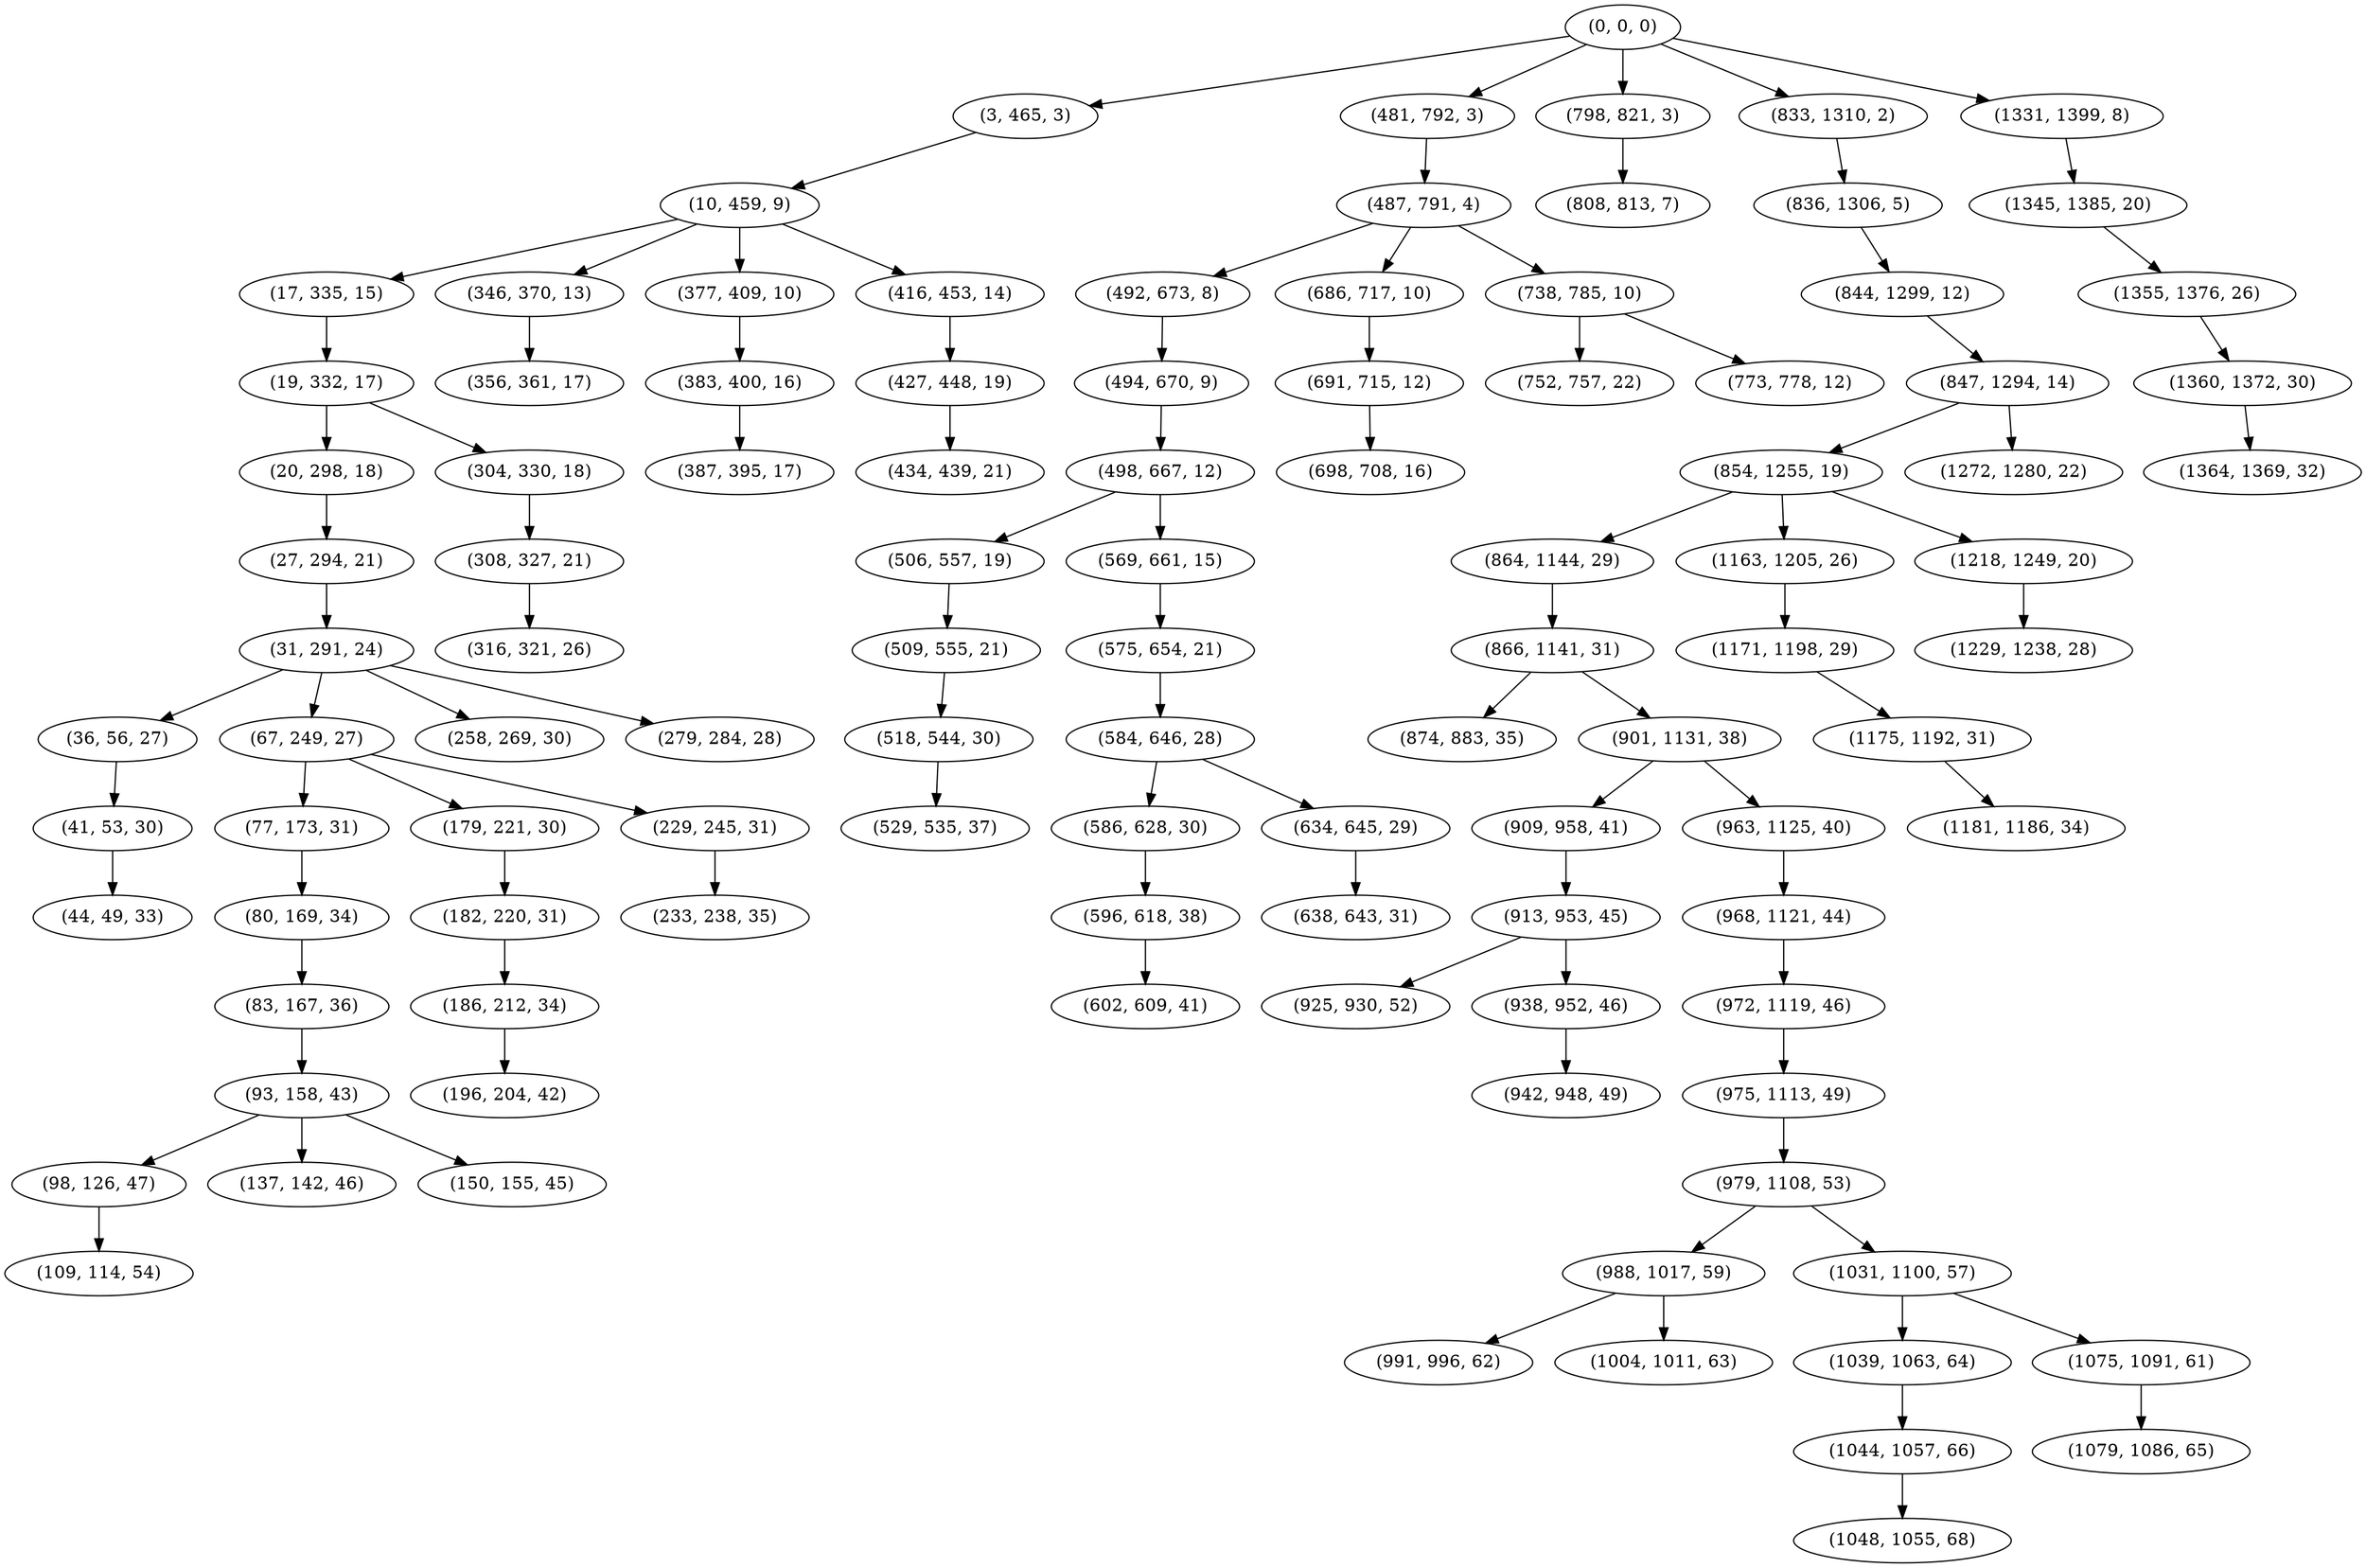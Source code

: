 digraph tree {
    "(0, 0, 0)";
    "(3, 465, 3)";
    "(10, 459, 9)";
    "(17, 335, 15)";
    "(19, 332, 17)";
    "(20, 298, 18)";
    "(27, 294, 21)";
    "(31, 291, 24)";
    "(36, 56, 27)";
    "(41, 53, 30)";
    "(44, 49, 33)";
    "(67, 249, 27)";
    "(77, 173, 31)";
    "(80, 169, 34)";
    "(83, 167, 36)";
    "(93, 158, 43)";
    "(98, 126, 47)";
    "(109, 114, 54)";
    "(137, 142, 46)";
    "(150, 155, 45)";
    "(179, 221, 30)";
    "(182, 220, 31)";
    "(186, 212, 34)";
    "(196, 204, 42)";
    "(229, 245, 31)";
    "(233, 238, 35)";
    "(258, 269, 30)";
    "(279, 284, 28)";
    "(304, 330, 18)";
    "(308, 327, 21)";
    "(316, 321, 26)";
    "(346, 370, 13)";
    "(356, 361, 17)";
    "(377, 409, 10)";
    "(383, 400, 16)";
    "(387, 395, 17)";
    "(416, 453, 14)";
    "(427, 448, 19)";
    "(434, 439, 21)";
    "(481, 792, 3)";
    "(487, 791, 4)";
    "(492, 673, 8)";
    "(494, 670, 9)";
    "(498, 667, 12)";
    "(506, 557, 19)";
    "(509, 555, 21)";
    "(518, 544, 30)";
    "(529, 535, 37)";
    "(569, 661, 15)";
    "(575, 654, 21)";
    "(584, 646, 28)";
    "(586, 628, 30)";
    "(596, 618, 38)";
    "(602, 609, 41)";
    "(634, 645, 29)";
    "(638, 643, 31)";
    "(686, 717, 10)";
    "(691, 715, 12)";
    "(698, 708, 16)";
    "(738, 785, 10)";
    "(752, 757, 22)";
    "(773, 778, 12)";
    "(798, 821, 3)";
    "(808, 813, 7)";
    "(833, 1310, 2)";
    "(836, 1306, 5)";
    "(844, 1299, 12)";
    "(847, 1294, 14)";
    "(854, 1255, 19)";
    "(864, 1144, 29)";
    "(866, 1141, 31)";
    "(874, 883, 35)";
    "(901, 1131, 38)";
    "(909, 958, 41)";
    "(913, 953, 45)";
    "(925, 930, 52)";
    "(938, 952, 46)";
    "(942, 948, 49)";
    "(963, 1125, 40)";
    "(968, 1121, 44)";
    "(972, 1119, 46)";
    "(975, 1113, 49)";
    "(979, 1108, 53)";
    "(988, 1017, 59)";
    "(991, 996, 62)";
    "(1004, 1011, 63)";
    "(1031, 1100, 57)";
    "(1039, 1063, 64)";
    "(1044, 1057, 66)";
    "(1048, 1055, 68)";
    "(1075, 1091, 61)";
    "(1079, 1086, 65)";
    "(1163, 1205, 26)";
    "(1171, 1198, 29)";
    "(1175, 1192, 31)";
    "(1181, 1186, 34)";
    "(1218, 1249, 20)";
    "(1229, 1238, 28)";
    "(1272, 1280, 22)";
    "(1331, 1399, 8)";
    "(1345, 1385, 20)";
    "(1355, 1376, 26)";
    "(1360, 1372, 30)";
    "(1364, 1369, 32)";
    "(0, 0, 0)" -> "(3, 465, 3)";
    "(0, 0, 0)" -> "(481, 792, 3)";
    "(0, 0, 0)" -> "(798, 821, 3)";
    "(0, 0, 0)" -> "(833, 1310, 2)";
    "(0, 0, 0)" -> "(1331, 1399, 8)";
    "(3, 465, 3)" -> "(10, 459, 9)";
    "(10, 459, 9)" -> "(17, 335, 15)";
    "(10, 459, 9)" -> "(346, 370, 13)";
    "(10, 459, 9)" -> "(377, 409, 10)";
    "(10, 459, 9)" -> "(416, 453, 14)";
    "(17, 335, 15)" -> "(19, 332, 17)";
    "(19, 332, 17)" -> "(20, 298, 18)";
    "(19, 332, 17)" -> "(304, 330, 18)";
    "(20, 298, 18)" -> "(27, 294, 21)";
    "(27, 294, 21)" -> "(31, 291, 24)";
    "(31, 291, 24)" -> "(36, 56, 27)";
    "(31, 291, 24)" -> "(67, 249, 27)";
    "(31, 291, 24)" -> "(258, 269, 30)";
    "(31, 291, 24)" -> "(279, 284, 28)";
    "(36, 56, 27)" -> "(41, 53, 30)";
    "(41, 53, 30)" -> "(44, 49, 33)";
    "(67, 249, 27)" -> "(77, 173, 31)";
    "(67, 249, 27)" -> "(179, 221, 30)";
    "(67, 249, 27)" -> "(229, 245, 31)";
    "(77, 173, 31)" -> "(80, 169, 34)";
    "(80, 169, 34)" -> "(83, 167, 36)";
    "(83, 167, 36)" -> "(93, 158, 43)";
    "(93, 158, 43)" -> "(98, 126, 47)";
    "(93, 158, 43)" -> "(137, 142, 46)";
    "(93, 158, 43)" -> "(150, 155, 45)";
    "(98, 126, 47)" -> "(109, 114, 54)";
    "(179, 221, 30)" -> "(182, 220, 31)";
    "(182, 220, 31)" -> "(186, 212, 34)";
    "(186, 212, 34)" -> "(196, 204, 42)";
    "(229, 245, 31)" -> "(233, 238, 35)";
    "(304, 330, 18)" -> "(308, 327, 21)";
    "(308, 327, 21)" -> "(316, 321, 26)";
    "(346, 370, 13)" -> "(356, 361, 17)";
    "(377, 409, 10)" -> "(383, 400, 16)";
    "(383, 400, 16)" -> "(387, 395, 17)";
    "(416, 453, 14)" -> "(427, 448, 19)";
    "(427, 448, 19)" -> "(434, 439, 21)";
    "(481, 792, 3)" -> "(487, 791, 4)";
    "(487, 791, 4)" -> "(492, 673, 8)";
    "(487, 791, 4)" -> "(686, 717, 10)";
    "(487, 791, 4)" -> "(738, 785, 10)";
    "(492, 673, 8)" -> "(494, 670, 9)";
    "(494, 670, 9)" -> "(498, 667, 12)";
    "(498, 667, 12)" -> "(506, 557, 19)";
    "(498, 667, 12)" -> "(569, 661, 15)";
    "(506, 557, 19)" -> "(509, 555, 21)";
    "(509, 555, 21)" -> "(518, 544, 30)";
    "(518, 544, 30)" -> "(529, 535, 37)";
    "(569, 661, 15)" -> "(575, 654, 21)";
    "(575, 654, 21)" -> "(584, 646, 28)";
    "(584, 646, 28)" -> "(586, 628, 30)";
    "(584, 646, 28)" -> "(634, 645, 29)";
    "(586, 628, 30)" -> "(596, 618, 38)";
    "(596, 618, 38)" -> "(602, 609, 41)";
    "(634, 645, 29)" -> "(638, 643, 31)";
    "(686, 717, 10)" -> "(691, 715, 12)";
    "(691, 715, 12)" -> "(698, 708, 16)";
    "(738, 785, 10)" -> "(752, 757, 22)";
    "(738, 785, 10)" -> "(773, 778, 12)";
    "(798, 821, 3)" -> "(808, 813, 7)";
    "(833, 1310, 2)" -> "(836, 1306, 5)";
    "(836, 1306, 5)" -> "(844, 1299, 12)";
    "(844, 1299, 12)" -> "(847, 1294, 14)";
    "(847, 1294, 14)" -> "(854, 1255, 19)";
    "(847, 1294, 14)" -> "(1272, 1280, 22)";
    "(854, 1255, 19)" -> "(864, 1144, 29)";
    "(854, 1255, 19)" -> "(1163, 1205, 26)";
    "(854, 1255, 19)" -> "(1218, 1249, 20)";
    "(864, 1144, 29)" -> "(866, 1141, 31)";
    "(866, 1141, 31)" -> "(874, 883, 35)";
    "(866, 1141, 31)" -> "(901, 1131, 38)";
    "(901, 1131, 38)" -> "(909, 958, 41)";
    "(901, 1131, 38)" -> "(963, 1125, 40)";
    "(909, 958, 41)" -> "(913, 953, 45)";
    "(913, 953, 45)" -> "(925, 930, 52)";
    "(913, 953, 45)" -> "(938, 952, 46)";
    "(938, 952, 46)" -> "(942, 948, 49)";
    "(963, 1125, 40)" -> "(968, 1121, 44)";
    "(968, 1121, 44)" -> "(972, 1119, 46)";
    "(972, 1119, 46)" -> "(975, 1113, 49)";
    "(975, 1113, 49)" -> "(979, 1108, 53)";
    "(979, 1108, 53)" -> "(988, 1017, 59)";
    "(979, 1108, 53)" -> "(1031, 1100, 57)";
    "(988, 1017, 59)" -> "(991, 996, 62)";
    "(988, 1017, 59)" -> "(1004, 1011, 63)";
    "(1031, 1100, 57)" -> "(1039, 1063, 64)";
    "(1031, 1100, 57)" -> "(1075, 1091, 61)";
    "(1039, 1063, 64)" -> "(1044, 1057, 66)";
    "(1044, 1057, 66)" -> "(1048, 1055, 68)";
    "(1075, 1091, 61)" -> "(1079, 1086, 65)";
    "(1163, 1205, 26)" -> "(1171, 1198, 29)";
    "(1171, 1198, 29)" -> "(1175, 1192, 31)";
    "(1175, 1192, 31)" -> "(1181, 1186, 34)";
    "(1218, 1249, 20)" -> "(1229, 1238, 28)";
    "(1331, 1399, 8)" -> "(1345, 1385, 20)";
    "(1345, 1385, 20)" -> "(1355, 1376, 26)";
    "(1355, 1376, 26)" -> "(1360, 1372, 30)";
    "(1360, 1372, 30)" -> "(1364, 1369, 32)";
}
